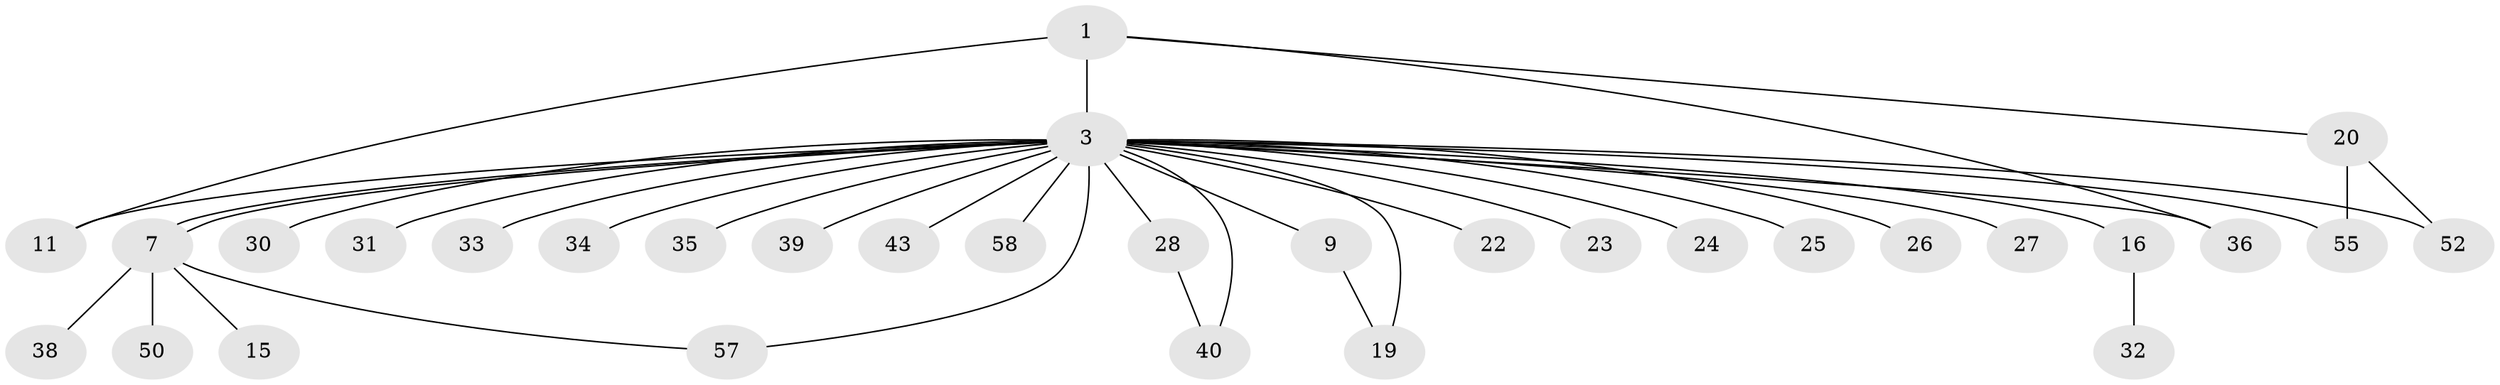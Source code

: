 // original degree distribution, {2: 0.3076923076923077, 5: 0.06153846153846154, 26: 0.015384615384615385, 1: 0.4307692307692308, 9: 0.015384615384615385, 3: 0.09230769230769231, 8: 0.015384615384615385, 11: 0.015384615384615385, 4: 0.046153846153846156}
// Generated by graph-tools (version 1.1) at 2025/18/03/04/25 18:18:16]
// undirected, 32 vertices, 39 edges
graph export_dot {
graph [start="1"]
  node [color=gray90,style=filled];
  1 [super="+61+2"];
  3 [super="+21+29+10+4+17+62+65+48+56+51+5+12+18+14+37"];
  7 [super="+41+8"];
  9;
  11;
  15;
  16;
  19;
  20;
  22;
  23;
  24;
  25;
  26;
  27;
  28;
  30;
  31 [super="+60"];
  32;
  33;
  34;
  35;
  36;
  38;
  39;
  40;
  43;
  50;
  52;
  55;
  57;
  58;
  1 -- 3 [weight=4];
  1 -- 20;
  1 -- 36;
  1 -- 11;
  3 -- 7 [weight=4];
  3 -- 7;
  3 -- 9 [weight=2];
  3 -- 34 [weight=2];
  3 -- 40;
  3 -- 33;
  3 -- 39;
  3 -- 36;
  3 -- 43;
  3 -- 16 [weight=2];
  3 -- 52;
  3 -- 55;
  3 -- 31 [weight=2];
  3 -- 35 [weight=2];
  3 -- 58;
  3 -- 23;
  3 -- 24;
  3 -- 22;
  3 -- 25;
  3 -- 26;
  3 -- 28;
  3 -- 30;
  3 -- 57;
  3 -- 19;
  3 -- 27;
  3 -- 11;
  7 -- 38;
  7 -- 50;
  7 -- 57;
  7 -- 15;
  9 -- 19;
  16 -- 32;
  20 -- 52;
  20 -- 55;
  28 -- 40;
}
